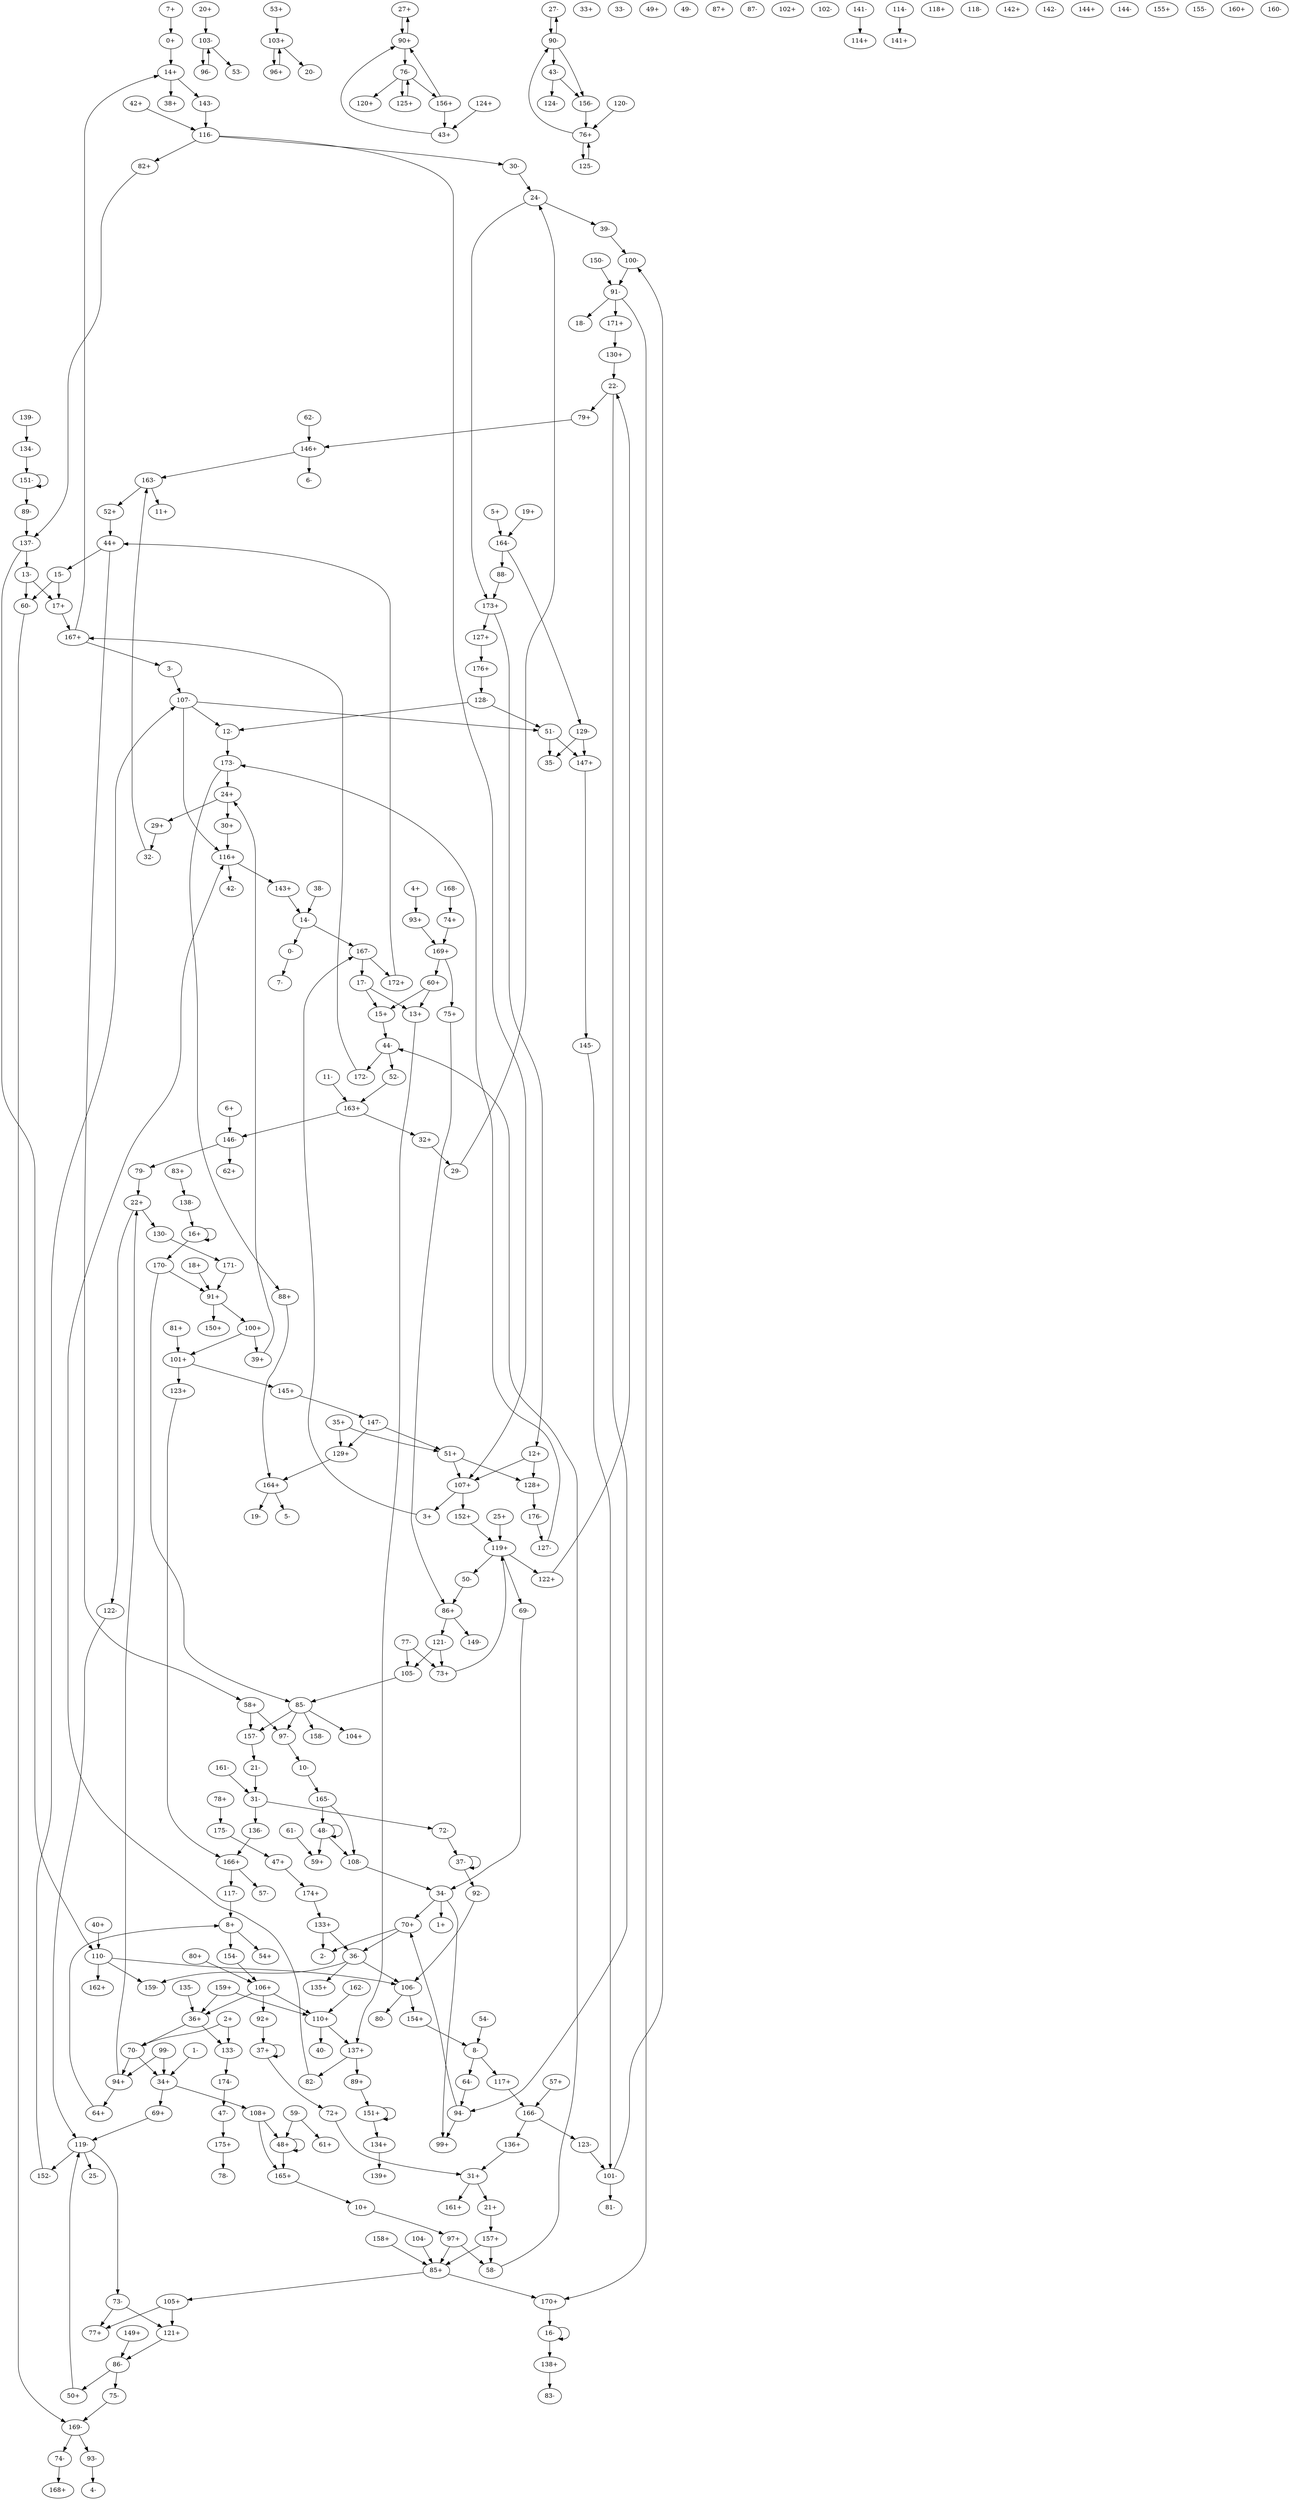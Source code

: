 digraph adj {
graph [k=41]
edge [d=-40]
"0+" [l=2258 C=35809]
"0-" [l=2258 C=35809]
"1+" [l=477 C=6655]
"1-" [l=477 C=6655]
"2+" [l=3563 C=50709]
"2-" [l=3563 C=50709]
"3+" [l=79 C=666]
"3-" [l=79 C=666]
"4+" [l=87 C=329]
"4-" [l=87 C=329]
"5+" [l=1375 C=20850]
"5-" [l=1375 C=20850]
"6+" [l=270 C=2495]
"6-" [l=270 C=2495]
"7+" [l=147 C=1134]
"7-" [l=147 C=1134]
"8+" [l=54 C=436]
"8-" [l=54 C=436]
"10+" [l=3483 C=58178]
"10-" [l=3483 C=58178]
"11+" [l=1831 C=28470]
"11-" [l=1831 C=28470]
"12+" [l=829 C=12838]
"12-" [l=829 C=12838]
"13+" [l=1875 C=35081]
"13-" [l=1875 C=35081]
"14+" [l=46 C=187]
"14-" [l=46 C=187]
"15+" [l=357 C=6482]
"15-" [l=357 C=6482]
"16+" [l=41 C=61]
"16-" [l=41 C=61]
"17+" [l=4591 C=78963]
"17-" [l=4591 C=78963]
"18+" [l=3547 C=51552]
"18-" [l=3547 C=51552]
"19+" [l=108 C=800]
"19-" [l=108 C=800]
"20+" [l=191 C=1643]
"20-" [l=191 C=1643]
"21+" [l=2311 C=42113]
"21-" [l=2311 C=42113]
"22+" [l=47 C=340]
"22-" [l=47 C=340]
"24+" [l=41 C=28]
"24-" [l=41 C=28]
"25+" [l=118 C=621]
"25-" [l=118 C=621]
"27+" [l=81 C=828]
"27-" [l=81 C=828]
"29+" [l=181 C=1598]
"29-" [l=181 C=1598]
"30+" [l=96 C=619]
"30-" [l=96 C=619]
"31+" [l=43 C=51]
"31-" [l=43 C=51]
"32+" [l=4367 C=67044]
"32-" [l=4367 C=67044]
"33+" [l=405 C=2394]
"33-" [l=405 C=2394]
"34+" [l=61 C=815]
"34-" [l=61 C=815]
"35+" [l=93 C=487]
"35-" [l=93 C=487]
"36+" [l=44 C=134]
"36-" [l=44 C=134]
"37+" [l=42 C=93]
"37-" [l=42 C=93]
"38+" [l=149 C=1353]
"38-" [l=149 C=1353]
"39+" [l=107 C=787]
"39-" [l=107 C=787]
"40+" [l=667 C=8674]
"40-" [l=667 C=8674]
"42+" [l=152 C=1022]
"42-" [l=152 C=1022]
"43+" [l=63 C=987]
"43-" [l=63 C=987]
"44+" [l=44 C=167]
"44-" [l=44 C=167]
"47+" [l=7852 C=117663]
"47-" [l=7852 C=117663]
"48+" [l=41 C=55]
"48-" [l=41 C=55]
"49+" [l=111 C=613]
"49-" [l=111 C=613]
"50+" [l=1136 C=17972]
"50-" [l=1136 C=17972]
"51+" [l=70 C=249]
"51-" [l=70 C=249]
"52+" [l=4204 C=59222]
"52-" [l=4204 C=59222]
"53+" [l=2407 C=39309]
"53-" [l=2407 C=39309]
"54+" [l=1617 C=22942]
"54-" [l=1617 C=22942]
"57+" [l=1383 C=20288]
"57-" [l=1383 C=20288]
"58+" [l=1360 C=23054]
"58-" [l=1360 C=23054]
"59+" [l=480 C=6431]
"59-" [l=480 C=6431]
"60+" [l=89 C=609]
"60-" [l=89 C=609]
"61+" [l=1453 C=21942]
"61-" [l=1453 C=21942]
"62+" [l=228 C=1841]
"62-" [l=228 C=1841]
"64+" [l=368 C=4237]
"64-" [l=368 C=4237]
"69+" [l=116 C=904]
"69-" [l=116 C=904]
"70+" [l=41 C=47]
"70-" [l=41 C=47]
"72+" [l=1878 C=29523]
"72-" [l=1878 C=29523]
"73+" [l=1930 C=29291]
"73-" [l=1930 C=29291]
"74+" [l=233 C=2577]
"74-" [l=233 C=2577]
"75+" [l=1336 C=22479]
"75-" [l=1336 C=22479]
"76+" [l=42 C=241]
"76-" [l=42 C=241]
"77+" [l=4157 C=69454]
"77-" [l=4157 C=69454]
"78+" [l=2737 C=41308]
"78-" [l=2737 C=41308]
"79+" [l=3034 C=43109]
"79-" [l=3034 C=43109]
"80+" [l=3448 C=52577]
"80-" [l=3448 C=52577]
"81+" [l=320 C=3518]
"81-" [l=320 C=3518]
"82+" [l=1421 C=25008]
"82-" [l=1421 C=25008]
"83+" [l=5602 C=78900]
"83-" [l=5602 C=78900]
"85+" [l=41 C=42]
"85-" [l=41 C=42]
"86+" [l=44 C=100]
"86-" [l=44 C=100]
"87+" [l=1671 C=24546]
"87-" [l=1671 C=24546]
"88+" [l=116 C=963]
"88-" [l=116 C=963]
"89+" [l=575 C=6722]
"89-" [l=575 C=6722]
"90+" [l=42 C=214]
"90-" [l=42 C=214]
"91+" [l=42 C=65]
"91-" [l=42 C=65]
"92+" [l=384 C=3738]
"92-" [l=384 C=3738]
"93+" [l=4754 C=79135]
"93-" [l=4754 C=79135]
"94+" [l=41 C=44]
"94-" [l=41 C=44]
"96+" [l=81 C=646]
"96-" [l=81 C=646]
"97+" [l=674 C=7860]
"97-" [l=674 C=7860]
"99+" [l=949 C=13417]
"99-" [l=949 C=13417]
"100+" [l=65 C=342]
"100-" [l=65 C=342]
"101+" [l=59 C=946]
"101-" [l=59 C=946]
"102+" [l=4885 C=81122]
"102-" [l=4885 C=81122]
"103+" [l=44 C=166]
"103-" [l=44 C=166]
"104+" [l=12023 C=199834]
"104-" [l=12023 C=199834]
"105+" [l=4885 C=82668]
"105-" [l=4885 C=82668]
"106+" [l=41 C=31]
"106-" [l=41 C=31]
"107+" [l=43 C=86]
"107-" [l=43 C=86]
"108+" [l=7070 C=111783]
"108-" [l=7070 C=111783]
"110+" [l=44 C=138]
"110-" [l=44 C=138]
"114+" [l=2248 C=35250]
"114-" [l=2248 C=35250]
"116+" [l=43 C=84]
"116-" [l=43 C=84]
"117+" [l=631 C=10585]
"117-" [l=631 C=10585]
"118+" [l=2556 C=42692]
"118-" [l=2556 C=42692]
"119+" [l=46 C=105]
"119-" [l=46 C=105]
"120+" [l=2081 C=35114]
"120-" [l=2081 C=35114]
"121+" [l=2879 C=46189]
"121-" [l=2879 C=46189]
"122+" [l=110 C=859]
"122-" [l=110 C=859]
"123+" [l=110 C=1105]
"123-" [l=110 C=1105]
"124+" [l=3882 C=68455]
"124-" [l=3882 C=68455]
"125+" [l=81 C=733]
"125-" [l=81 C=733]
"127+" [l=6472 C=96352]
"127-" [l=6472 C=96352]
"128+" [l=14874 C=232197]
"128-" [l=14874 C=232197]
"129+" [l=2411 C=39988]
"129-" [l=2411 C=39988]
"130+" [l=2923 C=42124]
"130-" [l=2923 C=42124]
"133+" [l=154 C=1527]
"133-" [l=154 C=1527]
"134+" [l=5730 C=97735]
"134-" [l=5730 C=97735]
"135+" [l=5744 C=95588]
"135-" [l=5744 C=95588]
"136+" [l=1882 C=27246]
"136-" [l=1882 C=27246]
"137+" [l=44 C=89]
"137-" [l=44 C=89]
"138+" [l=407 C=6132]
"138-" [l=407 C=6132]
"139+" [l=1948 C=23573]
"139-" [l=1948 C=23573]
"141+" [l=182 C=1254]
"141-" [l=182 C=1254]
"142+" [l=1441 C=21353]
"142-" [l=1441 C=21353]
"143+" [l=943 C=13997]
"143-" [l=943 C=13997]
"144+" [l=459 C=6003]
"144-" [l=459 C=6003]
"145+" [l=215 C=1991]
"145-" [l=215 C=1991]
"146+" [l=42 C=44]
"146-" [l=42 C=44]
"147+" [l=3433 C=54493]
"147-" [l=3433 C=54493]
"149+" [l=1266 C=19631]
"149-" [l=1266 C=19631]
"150+" [l=1700 C=26697]
"150-" [l=1700 C=26697]
"151+" [l=78 C=2116]
"151-" [l=78 C=2116]
"152+" [l=1420 C=24077]
"152-" [l=1420 C=24077]
"154+" [l=531 C=7148]
"154-" [l=531 C=7148]
"155+" [l=269 C=2275]
"155-" [l=269 C=2275]
"156+" [l=65 C=1928]
"156-" [l=65 C=1928]
"157+" [l=2671 C=48258]
"157-" [l=2671 C=48258]
"158+" [l=249 C=1500]
"158-" [l=249 C=1500]
"159+" [l=463 C=5158]
"159-" [l=463 C=5158]
"160+" [l=7750 C=119557]
"160-" [l=7750 C=119557]
"161+" [l=232 C=2167]
"161-" [l=232 C=2167]
"162+" [l=1569 C=23897]
"162-" [l=1569 C=23897]
"163+" [l=49 C=229]
"163-" [l=49 C=229]
"164+" [l=45 C=91]
"164-" [l=45 C=91]
"165+" [l=2766 C=43964]
"165-" [l=2766 C=43964]
"166+" [l=98 C=865]
"166-" [l=98 C=865]
"167+" [l=42 C=68]
"167-" [l=42 C=68]
"168+" [l=2138 C=35180]
"168-" [l=2138 C=35180]
"169+" [l=41 C=63]
"169-" [l=41 C=63]
"170+" [l=3094 C=51641]
"170-" [l=3094 C=51641]
"171+" [l=996 C=16962]
"171-" [l=996 C=16962]
"172+" [l=85 C=901]
"172-" [l=85 C=901]
"173+" [l=50 C=277]
"173-" [l=50 C=277]
"174+" [l=81 C=0]
"174-" [l=81 C=0]
"175+" [l=91 C=0]
"175-" [l=91 C=0]
"176+" [l=98 C=0]
"176-" [l=98 C=0]
"0+" -> "14+"
"0-" -> "7-" [d=-6]
"1-" -> "34+"
"2+" -> "70-"
"2+" -> "133-"
"3+" -> "167-"
"3-" -> "107-"
"4+" -> "93+" [d=-12]
"5+" -> "164-"
"6+" -> "146-"
"7+" -> "0+" [d=-6]
"8+" -> "54+"
"8+" -> "154-"
"8-" -> "64-"
"8-" -> "117+"
"10+" -> "97+" [d=-17]
"10-" -> "165-" [d=-5]
"11-" -> "163+"
"12+" -> "128+"
"12+" -> "107+" [d=-29]
"12-" -> "173-"
"13+" -> "137+"
"13-" -> "17+"
"13-" -> "60-"
"14+" -> "38+"
"14+" -> "143-"
"14-" -> "0-"
"14-" -> "167-" [d=-11]
"15+" -> "44-"
"15-" -> "17+"
"15-" -> "60-"
"16+" -> "170-"
"16+" -> "16+" [d=-39]
"16-" -> "138+"
"16-" -> "16-" [d=-39]
"17+" -> "167+"
"17-" -> "13+"
"17-" -> "15+"
"18+" -> "91+"
"19+" -> "164-"
"20+" -> "103-"
"21+" -> "157+" [d=-13]
"21-" -> "31-"
"22+" -> "122-"
"22+" -> "130-"
"22-" -> "79+"
"22-" -> "94-" [d=-31]
"24+" -> "29+"
"24+" -> "30+"
"24-" -> "39-"
"24-" -> "173+" [d=-32]
"25+" -> "119+"
"27+" -> "90+"
"27-" -> "90-"
"29+" -> "32-" [d=-6]
"29-" -> "24-"
"30+" -> "116+"
"30-" -> "24-"
"31+" -> "21+"
"31+" -> "161+"
"31-" -> "72-"
"31-" -> "136-"
"32+" -> "29-" [d=-6]
"32-" -> "163-"
"34+" -> "69+"
"34+" -> "108+"
"34-" -> "1+"
"34-" -> "70+" [d=-38]
"34-" -> "99+" [d=-38]
"35+" -> "51+"
"35+" -> "129+"
"36+" -> "70-"
"36+" -> "133-"
"36-" -> "135+"
"36-" -> "159-" [d=-37]
"36-" -> "106-" [d=-27]
"37+" -> "72+"
"37+" -> "37+" [d=-38]
"37-" -> "92-"
"37-" -> "37-" [d=-38]
"38-" -> "14-"
"39+" -> "24+"
"39-" -> "100-"
"40+" -> "110-"
"42+" -> "116-"
"43+" -> "90+" [d=-35]
"43-" -> "124-"
"43-" -> "156-" [d=-16]
"44+" -> "15-"
"44+" -> "58+"
"44-" -> "52-"
"44-" -> "172-"
"47+" -> "174+"
"47-" -> "175+"
"48+" -> "165+"
"48+" -> "48+" [d=-39]
"48-" -> "59+" [d=-32]
"48-" -> "48-" [d=-39]
"48-" -> "108-" [d=-39]
"50+" -> "119-" [d=-37]
"50-" -> "86+"
"51+" -> "128+"
"51+" -> "107+" [d=-29]
"51-" -> "35-"
"51-" -> "147+"
"52+" -> "44+"
"52-" -> "163+"
"53+" -> "103+"
"54-" -> "8-"
"57+" -> "166-"
"58+" -> "97-"
"58+" -> "157-"
"58-" -> "44-"
"59-" -> "61+"
"59-" -> "48+" [d=-32]
"60+" -> "13+"
"60+" -> "15+"
"60-" -> "169-"
"61-" -> "59+"
"62-" -> "146+"
"64+" -> "8+"
"64-" -> "94-"
"69+" -> "119-"
"69-" -> "34-"
"70+" -> "2-"
"70+" -> "36-"
"70-" -> "94+"
"70-" -> "34+" [d=-38]
"72+" -> "31+"
"72-" -> "37-"
"73+" -> "119+" [d=-38]
"73-" -> "77+"
"73-" -> "121+"
"74+" -> "169+"
"74-" -> "168+" [d=-20]
"75+" -> "86+"
"75-" -> "169-"
"76+" -> "125-"
"76+" -> "90-" [d=-37]
"76-" -> "125+"
"76-" -> "120+" [d=-38]
"76-" -> "156+" [d=-38]
"77-" -> "73+"
"77-" -> "105-"
"78+" -> "175-"
"79+" -> "146+"
"79-" -> "22+"
"80+" -> "106+"
"81+" -> "101+"
"82+" -> "137-"
"82-" -> "116+" [d=-39]
"83+" -> "138-" [d=-8]
"85+" -> "105+"
"85+" -> "170+" [d=-38]
"85-" -> "104+"
"85-" -> "158-"
"85-" -> "97-" [d=-35]
"85-" -> "157-" [d=-35]
"86+" -> "121-"
"86+" -> "149-"
"86-" -> "50+"
"86-" -> "75-"
"88+" -> "164+"
"88-" -> "173+"
"89+" -> "151+"
"89-" -> "137-"
"90+" -> "27+"
"90+" -> "76-" [d=-37]
"90-" -> "27-"
"90-" -> "43-" [d=-35]
"90-" -> "156-" [d=-31]
"91+" -> "100+"
"91+" -> "150+"
"91-" -> "18-"
"91-" -> "171+" [d=-38]
"91-" -> "170+" [d=-37]
"92+" -> "37+"
"92-" -> "106-"
"93+" -> "169+"
"93-" -> "4-" [d=-12]
"94+" -> "64+"
"94+" -> "22+" [d=-31]
"94-" -> "70+"
"94-" -> "99+"
"96+" -> "103+"
"96-" -> "103-"
"97+" -> "58-"
"97+" -> "85+" [d=-35]
"97-" -> "10-" [d=-17]
"99-" -> "94+"
"99-" -> "34+" [d=-38]
"100+" -> "39+"
"100+" -> "101+" [d=-14]
"100-" -> "91-"
"101+" -> "123+"
"101+" -> "145+"
"101-" -> "81-"
"101-" -> "100-" [d=-14]
"103+" -> "20-"
"103+" -> "96+"
"103-" -> "53-"
"103-" -> "96-"
"104-" -> "85+"
"105+" -> "77+"
"105+" -> "121+"
"105-" -> "85-"
"106+" -> "92+"
"106+" -> "36+" [d=-27]
"106+" -> "110+" [d=-11]
"106-" -> "80-"
"106-" -> "154+"
"107+" -> "3+"
"107+" -> "152+"
"107-" -> "116+" [d=-33]
"107-" -> "12-" [d=-29]
"107-" -> "51-" [d=-29]
"108+" -> "165+"
"108+" -> "48+" [d=-39]
"108-" -> "34-"
"110+" -> "40-"
"110+" -> "137+" [d=-21]
"110-" -> "162+"
"110-" -> "159-" [d=-21]
"110-" -> "106-" [d=-11]
"114-" -> "141+" [d=-28]
"116+" -> "42-"
"116+" -> "143+"
"116-" -> "30-"
"116-" -> "82+" [d=-39]
"116-" -> "107+" [d=-33]
"117+" -> "166-"
"117-" -> "8+"
"119+" -> "69-"
"119+" -> "50-" [d=-37]
"119+" -> "122+" [d=-37]
"119-" -> "25-"
"119-" -> "73-" [d=-38]
"119-" -> "152-" [d=-38]
"120-" -> "76+" [d=-38]
"121+" -> "86-"
"121-" -> "73+"
"121-" -> "105-"
"122+" -> "22-"
"122-" -> "119-" [d=-37]
"123+" -> "166+"
"123-" -> "101-"
"124+" -> "43+"
"125+" -> "76-"
"125-" -> "76+"
"127+" -> "176+"
"127-" -> "173-"
"128+" -> "176-"
"128-" -> "12-"
"128-" -> "51-"
"129+" -> "164+"
"129-" -> "35-"
"129-" -> "147+"
"130+" -> "22-"
"130-" -> "171-" [d=-17]
"133+" -> "2-"
"133+" -> "36-"
"133-" -> "174-"
"134+" -> "139+" [d=-32]
"134-" -> "151-"
"135-" -> "36+"
"136+" -> "31+"
"136-" -> "166+"
"137+" -> "82-"
"137+" -> "89+"
"137-" -> "13-"
"137-" -> "110-" [d=-21]
"138+" -> "83-" [d=-8]
"138-" -> "16+"
"139-" -> "134-" [d=-32]
"141-" -> "114+" [d=-28]
"143+" -> "14-"
"143-" -> "116-"
"145+" -> "147-" [d=-23]
"145-" -> "101-"
"146+" -> "6-"
"146+" -> "163-" [d=-25]
"146-" -> "62+"
"146-" -> "79-"
"147+" -> "145-" [d=-23]
"147-" -> "51+"
"147-" -> "129+"
"149+" -> "86-"
"150-" -> "91-"
"151+" -> "134+"
"151+" -> "151+" [d=-26]
"151-" -> "89-"
"151-" -> "151-" [d=-26]
"152+" -> "119+" [d=-38]
"152-" -> "107-"
"154+" -> "8-"
"154-" -> "106+"
"156+" -> "43+" [d=-16]
"156+" -> "90+" [d=-31]
"156-" -> "76+" [d=-38]
"157+" -> "58-"
"157+" -> "85+" [d=-35]
"157-" -> "21-" [d=-13]
"158+" -> "85+"
"159+" -> "36+" [d=-37]
"159+" -> "110+" [d=-21]
"161-" -> "31-"
"162-" -> "110+"
"163+" -> "32+"
"163+" -> "146-" [d=-25]
"163-" -> "11+"
"163-" -> "52+"
"164+" -> "5-"
"164+" -> "19-"
"164-" -> "88-"
"164-" -> "129-"
"165+" -> "10+" [d=-5]
"165-" -> "48-"
"165-" -> "108-"
"166+" -> "57-"
"166+" -> "117-"
"166-" -> "123-"
"166-" -> "136+"
"167+" -> "3-"
"167+" -> "14+" [d=-11]
"167-" -> "17-"
"167-" -> "172+"
"168-" -> "74+" [d=-20]
"169+" -> "60+"
"169+" -> "75+"
"169-" -> "74-"
"169-" -> "93-"
"170+" -> "16-"
"170-" -> "85-" [d=-38]
"170-" -> "91+" [d=-37]
"171+" -> "130+" [d=-17]
"171-" -> "91+" [d=-38]
"172+" -> "44+"
"172-" -> "167+"
"173+" -> "12+"
"173+" -> "127+"
"173-" -> "88+"
"173-" -> "24+" [d=-32]
"174+" -> "133+"
"174-" -> "47-"
"175+" -> "78-"
"175-" -> "47+"
"176+" -> "128-"
"176-" -> "127-"
}
